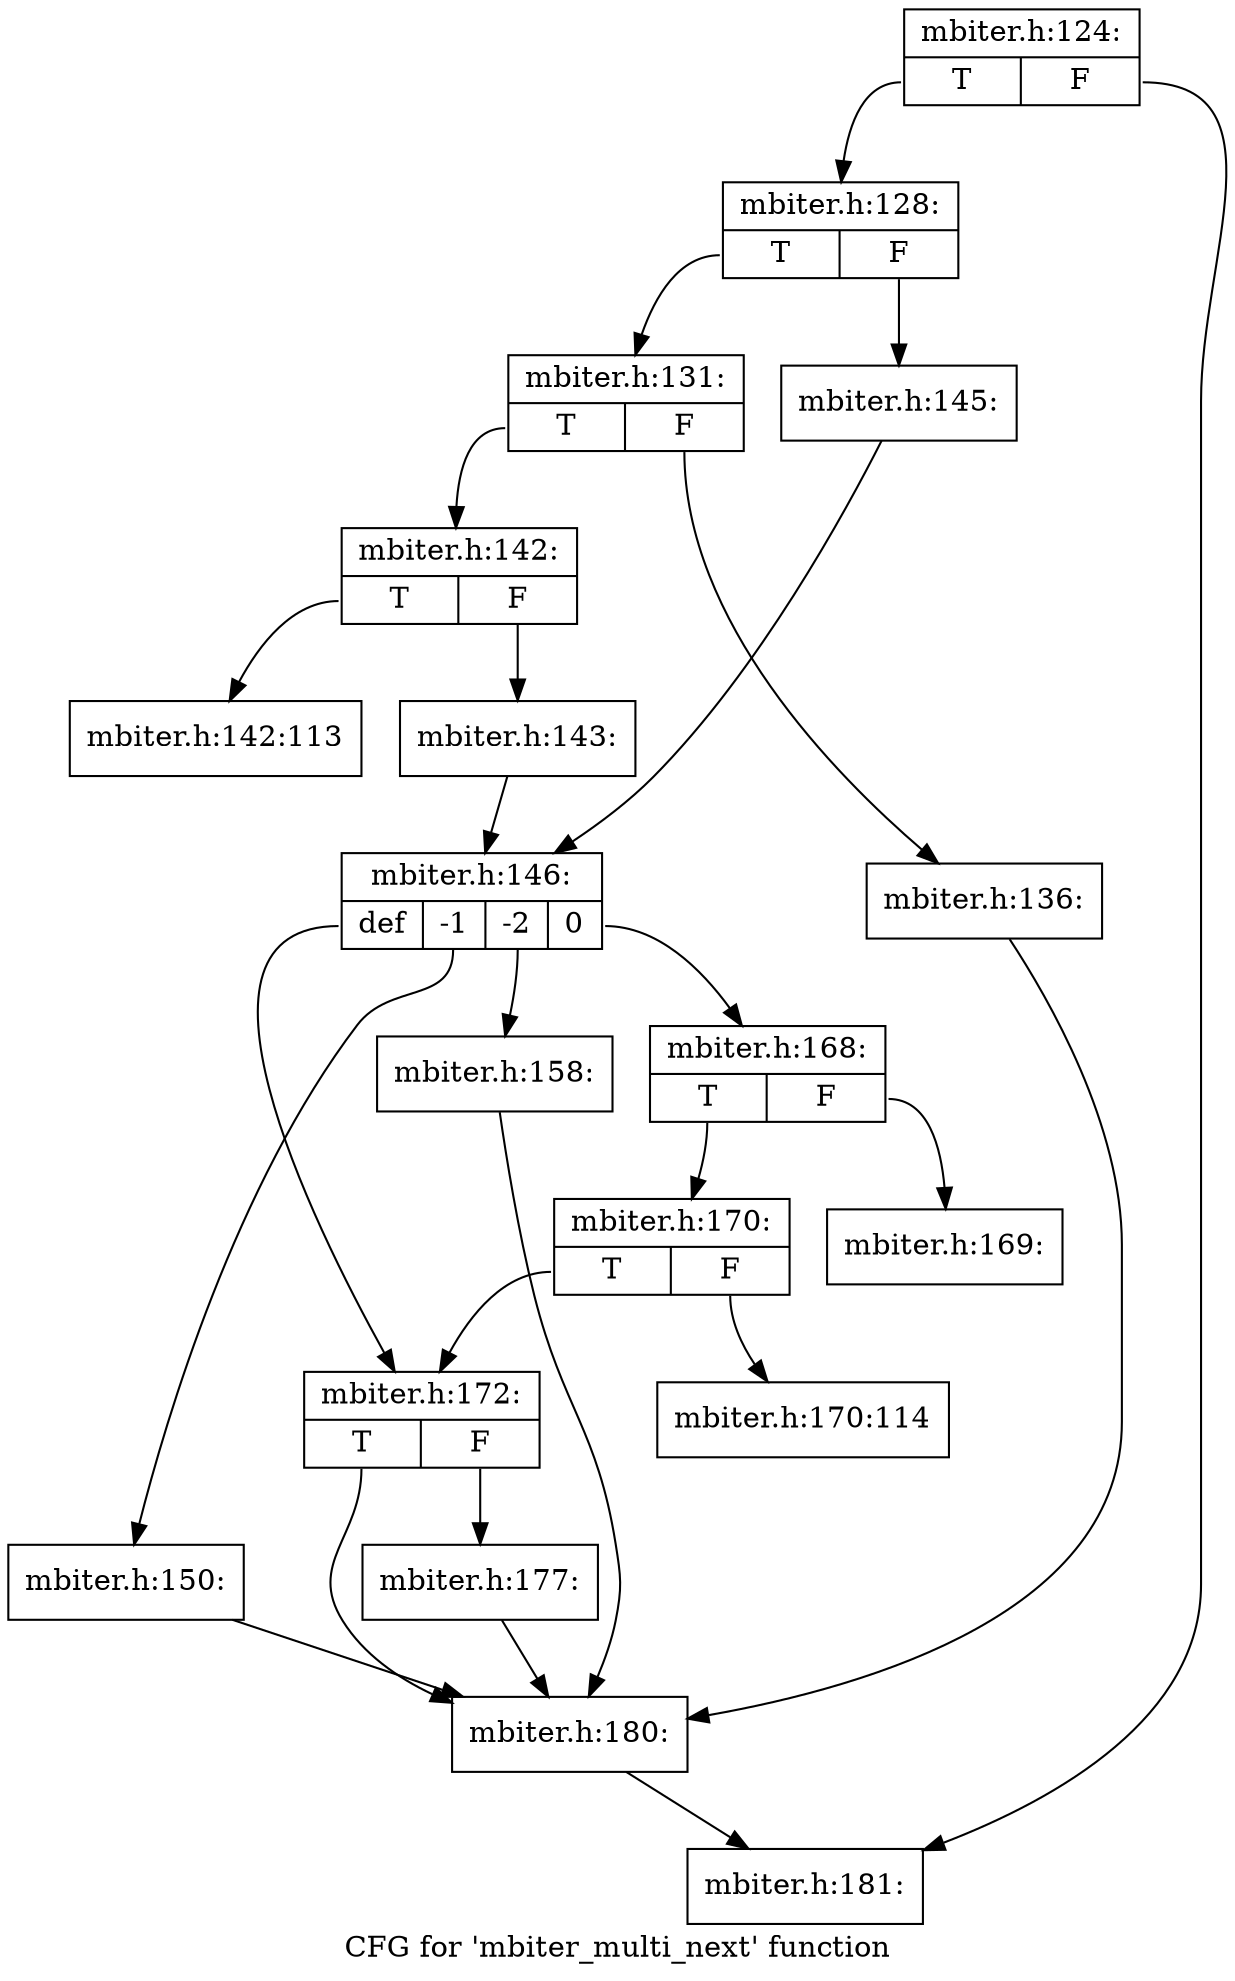 digraph "CFG for 'mbiter_multi_next' function" {
	label="CFG for 'mbiter_multi_next' function";

	Node0xe0d76b0 [shape=record,label="{mbiter.h:124:|{<s0>T|<s1>F}}"];
	Node0xe0d76b0:s0 -> Node0xe0e31d0;
	Node0xe0d76b0:s1 -> Node0xe0d6e90;
	Node0xe0e31d0 [shape=record,label="{mbiter.h:128:|{<s0>T|<s1>F}}"];
	Node0xe0e31d0:s0 -> Node0xe0e4a90;
	Node0xe0e31d0:s1 -> Node0xe0eacc0;
	Node0xe0eacc0 [shape=record,label="{mbiter.h:145:}"];
	Node0xe0eacc0 -> Node0xe0e5cc0;
	Node0xe0e4a90 [shape=record,label="{mbiter.h:131:|{<s0>T|<s1>F}}"];
	Node0xe0e4a90:s0 -> Node0xe0e5f70;
	Node0xe0e4a90:s1 -> Node0xe0da330;
	Node0xe0da330 [shape=record,label="{mbiter.h:136:}"];
	Node0xe0da330 -> Node0xe0e5f00;
	Node0xe0e5f70 [shape=record,label="{mbiter.h:142:|{<s0>T|<s1>F}}"];
	Node0xe0e5f70:s0 -> Node0xe0e8450;
	Node0xe0e5f70:s1 -> Node0xe0e84d0;
	Node0xe0e8450 [shape=record,label="{mbiter.h:142:113}"];
	Node0xe0e84d0 [shape=record,label="{mbiter.h:143:}"];
	Node0xe0e84d0 -> Node0xe0e5cc0;
	Node0xe0e5cc0 [shape=record,label="{mbiter.h:146:|{<s0>def|<s1>-1|<s2>-2|<s3>0}}"];
	Node0xe0e5cc0:s0 -> Node0xe0ee810;
	Node0xe0e5cc0:s1 -> Node0xe0ebab0;
	Node0xe0e5cc0:s2 -> Node0xe0ecd20;
	Node0xe0e5cc0:s3 -> Node0xe0e5e70;
	Node0xe0ebab0 [shape=record,label="{mbiter.h:150:}"];
	Node0xe0ebab0 -> Node0xe0e5f00;
	Node0xe0ecd20 [shape=record,label="{mbiter.h:158:}"];
	Node0xe0ecd20 -> Node0xe0e5f00;
	Node0xe0e5e70 [shape=record,label="{mbiter.h:168:|{<s0>T|<s1>F}}"];
	Node0xe0e5e70:s0 -> Node0xe0e0690;
	Node0xe0e5e70:s1 -> Node0xe0e0610;
	Node0xe0e0610 [shape=record,label="{mbiter.h:169:}"];
	Node0xe0e0690 [shape=record,label="{mbiter.h:170:|{<s0>T|<s1>F}}"];
	Node0xe0e0690:s0 -> Node0xe0ee810;
	Node0xe0e0690:s1 -> Node0xe0eb5d0;
	Node0xe0eb5d0 [shape=record,label="{mbiter.h:170:114}"];
	Node0xe0ee810 [shape=record,label="{mbiter.h:172:|{<s0>T|<s1>F}}"];
	Node0xe0ee810:s0 -> Node0xe0e5f00;
	Node0xe0ee810:s1 -> Node0xe0f2030;
	Node0xe0f2030 [shape=record,label="{mbiter.h:177:}"];
	Node0xe0f2030 -> Node0xe0e5f00;
	Node0xe0e5f00 [shape=record,label="{mbiter.h:180:}"];
	Node0xe0e5f00 -> Node0xe0d6e90;
	Node0xe0d6e90 [shape=record,label="{mbiter.h:181:}"];
}
